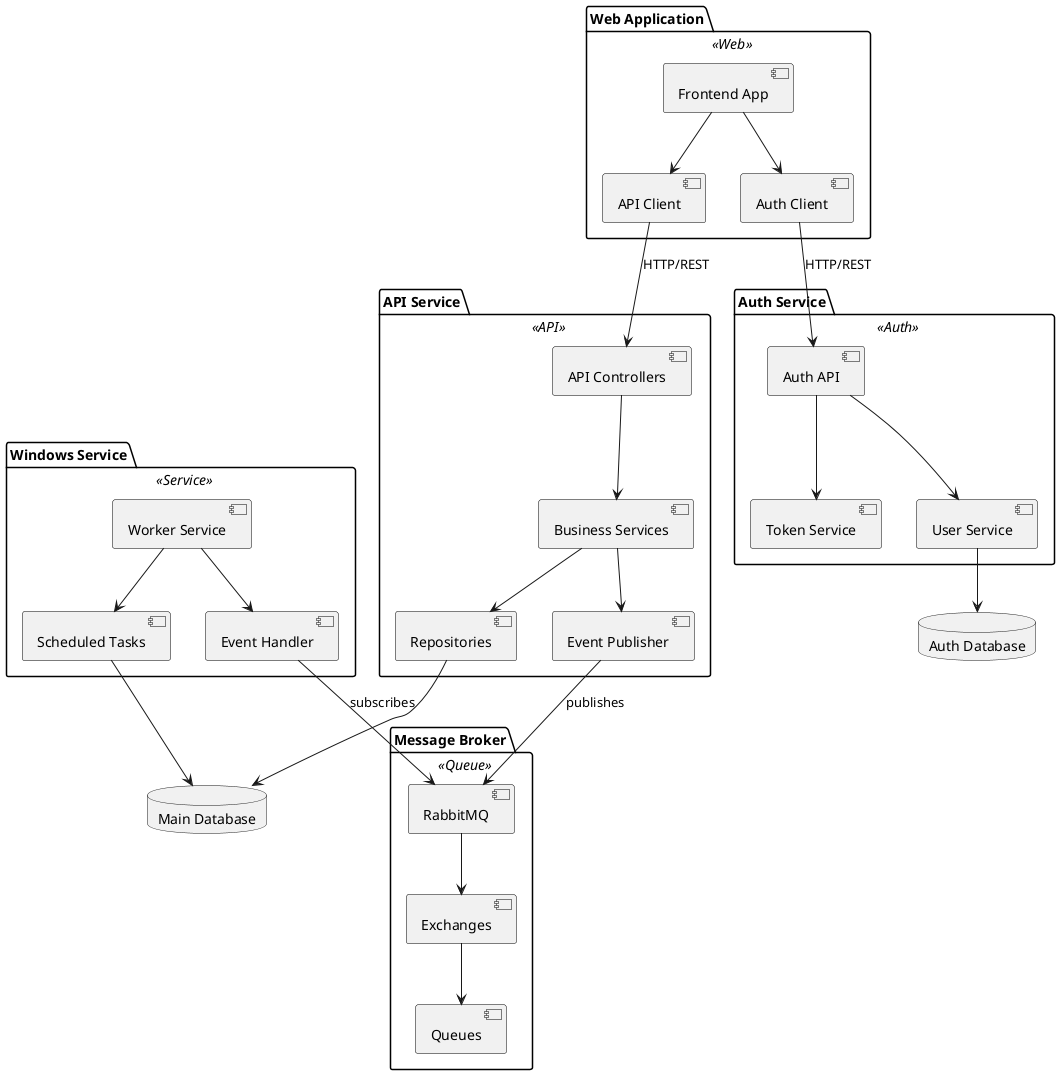 @startuml Architecture

skinparam componentStyle uml2
skinparam component {
  BackgroundColor<<Web>> LightBlue
  BackgroundColor<<API>> LightGreen
  BackgroundColor<<Auth>> Yellow
  BackgroundColor<<Service>> Orange
  BackgroundColor<<Queue>> Red
  BorderColor Black
}

package "Web Application" <<Web>> {
  [Frontend App] as frontend
  [API Client] as apiClient
  [Auth Client] as authClient
}

package "API Service" <<API>> {
  [API Controllers] as apiControllers
  [Business Services] as apiServices
  [Repositories] as apiRepos
  [Event Publisher] as apiEvents
}

package "Auth Service" <<Auth>> {
  [Auth API] as authApi
  [Token Service] as tokenService
  [User Service] as userService
}

package "Windows Service" <<Service>> {
  [Worker Service] as worker
  [Event Handler] as eventHandler
  [Scheduled Tasks] as scheduledTasks
}

package "Message Broker" <<Queue>> {
  [RabbitMQ] as rabbitmq
  [Exchanges] as exchanges
  [Queues] as queues
}

database "Main Database" as mainDb
database "Auth Database" as authDb

' Relationships
frontend --> apiClient
frontend --> authClient
apiClient --> apiControllers: HTTP/REST
authClient --> authApi: HTTP/REST

apiControllers --> apiServices
apiServices --> apiRepos
apiServices --> apiEvents
apiRepos --> mainDb

authApi --> tokenService
authApi --> userService
userService --> authDb

apiEvents --> rabbitmq: publishes
eventHandler --> rabbitmq: subscribes

rabbitmq --> exchanges
exchanges --> queues

worker --> eventHandler
worker --> scheduledTasks
scheduledTasks --> mainDb

@enduml